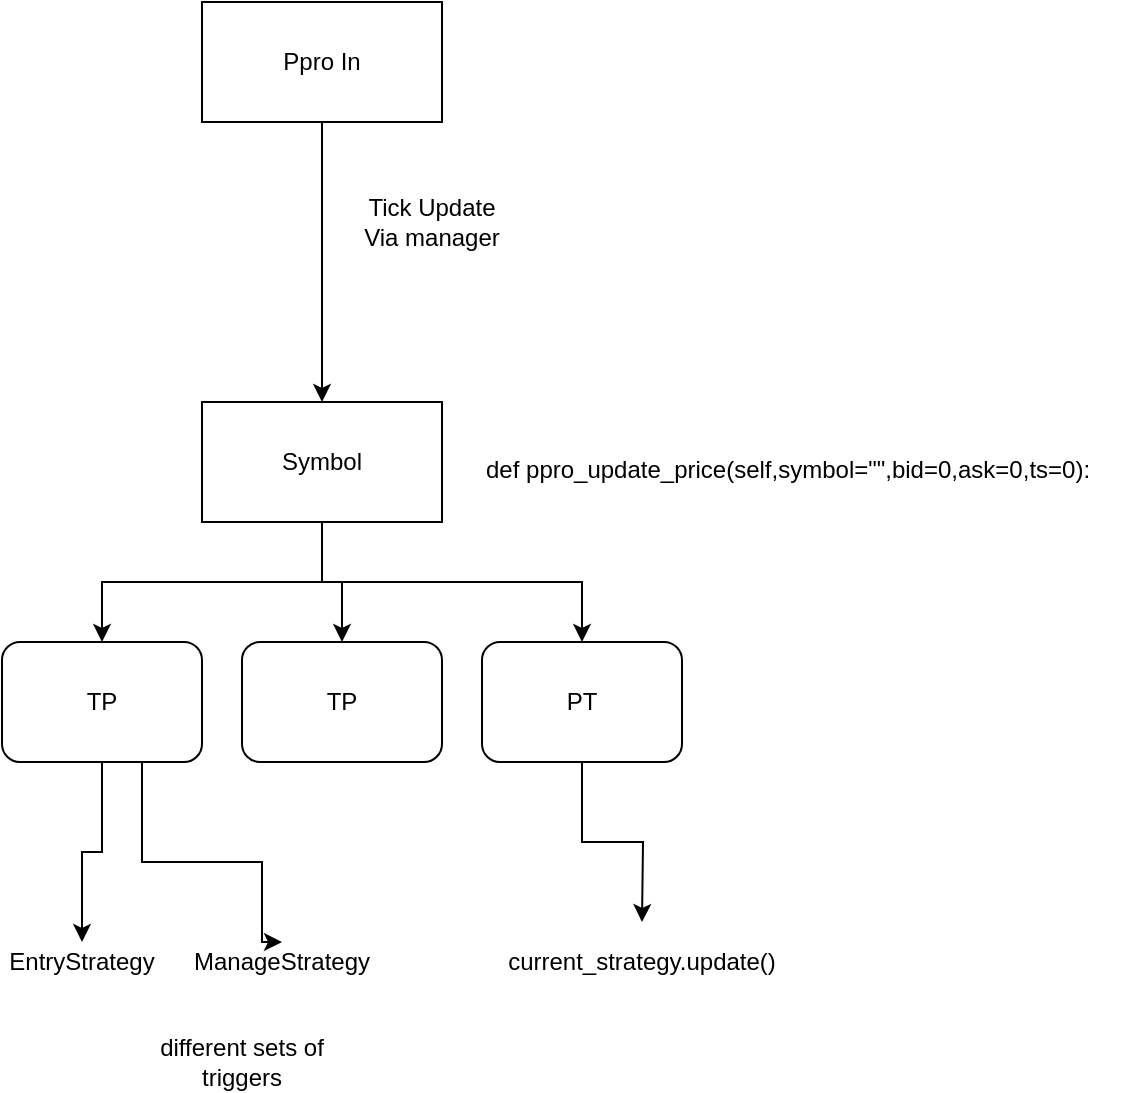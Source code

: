 <mxfile version="14.4.3" type="device"><diagram id="OOPaJns5nqjkWUwmbkkO" name="Page-1"><mxGraphModel dx="1086" dy="806" grid="1" gridSize="10" guides="1" tooltips="1" connect="1" arrows="1" fold="1" page="1" pageScale="1" pageWidth="850" pageHeight="1100" math="0" shadow="0"><root><mxCell id="0"/><mxCell id="1" parent="0"/><mxCell id="cRCR17VZQok-Ui-AJzPm-2" style="edgeStyle=orthogonalEdgeStyle;rounded=0;orthogonalLoop=1;jettySize=auto;html=1;entryX=0.5;entryY=0;entryDx=0;entryDy=0;" edge="1" parent="1" source="cRCR17VZQok-Ui-AJzPm-1" target="cRCR17VZQok-Ui-AJzPm-4"><mxGeometry relative="1" as="geometry"><mxPoint x="160" y="230" as="targetPoint"/></mxGeometry></mxCell><mxCell id="cRCR17VZQok-Ui-AJzPm-1" value="Ppro In" style="rounded=0;whiteSpace=wrap;html=1;" vertex="1" parent="1"><mxGeometry x="100" y="50" width="120" height="60" as="geometry"/></mxCell><mxCell id="cRCR17VZQok-Ui-AJzPm-3" value="Tick Update&lt;br&gt;Via manager" style="text;html=1;strokeColor=none;fillColor=none;align=center;verticalAlign=middle;whiteSpace=wrap;rounded=0;" vertex="1" parent="1"><mxGeometry x="180" y="150" width="70" height="20" as="geometry"/></mxCell><mxCell id="cRCR17VZQok-Ui-AJzPm-8" style="edgeStyle=orthogonalEdgeStyle;rounded=0;orthogonalLoop=1;jettySize=auto;html=1;" edge="1" parent="1" source="cRCR17VZQok-Ui-AJzPm-4" target="cRCR17VZQok-Ui-AJzPm-5"><mxGeometry relative="1" as="geometry"/></mxCell><mxCell id="cRCR17VZQok-Ui-AJzPm-9" style="edgeStyle=orthogonalEdgeStyle;rounded=0;orthogonalLoop=1;jettySize=auto;html=1;entryX=0.5;entryY=0;entryDx=0;entryDy=0;" edge="1" parent="1" source="cRCR17VZQok-Ui-AJzPm-4" target="cRCR17VZQok-Ui-AJzPm-6"><mxGeometry relative="1" as="geometry"/></mxCell><mxCell id="cRCR17VZQok-Ui-AJzPm-10" style="edgeStyle=orthogonalEdgeStyle;rounded=0;orthogonalLoop=1;jettySize=auto;html=1;" edge="1" parent="1" source="cRCR17VZQok-Ui-AJzPm-4" target="cRCR17VZQok-Ui-AJzPm-7"><mxGeometry relative="1" as="geometry"><Array as="points"><mxPoint x="160" y="340"/><mxPoint x="290" y="340"/></Array></mxGeometry></mxCell><mxCell id="cRCR17VZQok-Ui-AJzPm-4" value="Symbol" style="rounded=0;whiteSpace=wrap;html=1;" vertex="1" parent="1"><mxGeometry x="100" y="250" width="120" height="60" as="geometry"/></mxCell><mxCell id="cRCR17VZQok-Ui-AJzPm-13" style="edgeStyle=orthogonalEdgeStyle;rounded=0;orthogonalLoop=1;jettySize=auto;html=1;entryX=0.5;entryY=0;entryDx=0;entryDy=0;" edge="1" parent="1" source="cRCR17VZQok-Ui-AJzPm-5" target="cRCR17VZQok-Ui-AJzPm-12"><mxGeometry relative="1" as="geometry"/></mxCell><mxCell id="cRCR17VZQok-Ui-AJzPm-15" style="edgeStyle=orthogonalEdgeStyle;rounded=0;orthogonalLoop=1;jettySize=auto;html=1;entryX=0.5;entryY=0;entryDx=0;entryDy=0;" edge="1" parent="1" source="cRCR17VZQok-Ui-AJzPm-5" target="cRCR17VZQok-Ui-AJzPm-14"><mxGeometry relative="1" as="geometry"><Array as="points"><mxPoint x="70" y="480"/><mxPoint x="130" y="480"/></Array></mxGeometry></mxCell><mxCell id="cRCR17VZQok-Ui-AJzPm-5" value="TP" style="rounded=1;whiteSpace=wrap;html=1;" vertex="1" parent="1"><mxGeometry y="370" width="100" height="60" as="geometry"/></mxCell><mxCell id="cRCR17VZQok-Ui-AJzPm-6" value="TP" style="rounded=1;whiteSpace=wrap;html=1;" vertex="1" parent="1"><mxGeometry x="120" y="370" width="100" height="60" as="geometry"/></mxCell><mxCell id="cRCR17VZQok-Ui-AJzPm-18" style="edgeStyle=orthogonalEdgeStyle;rounded=0;orthogonalLoop=1;jettySize=auto;html=1;" edge="1" parent="1" source="cRCR17VZQok-Ui-AJzPm-7"><mxGeometry relative="1" as="geometry"><mxPoint x="320" y="510" as="targetPoint"/></mxGeometry></mxCell><mxCell id="cRCR17VZQok-Ui-AJzPm-7" value="PT" style="rounded=1;whiteSpace=wrap;html=1;" vertex="1" parent="1"><mxGeometry x="240" y="370" width="100" height="60" as="geometry"/></mxCell><mxCell id="cRCR17VZQok-Ui-AJzPm-11" value="def ppro_update_price(self,symbol=&quot;&quot;,bid=0,ask=0,ts=0):" style="text;whiteSpace=wrap;html=1;" vertex="1" parent="1"><mxGeometry x="240" y="270" width="330" height="30" as="geometry"/></mxCell><mxCell id="cRCR17VZQok-Ui-AJzPm-12" value="EntryStrategy" style="text;html=1;strokeColor=none;fillColor=none;align=center;verticalAlign=middle;whiteSpace=wrap;rounded=0;" vertex="1" parent="1"><mxGeometry x="20" y="520" width="40" height="20" as="geometry"/></mxCell><mxCell id="cRCR17VZQok-Ui-AJzPm-14" value="ManageStrategy" style="text;html=1;strokeColor=none;fillColor=none;align=center;verticalAlign=middle;whiteSpace=wrap;rounded=0;" vertex="1" parent="1"><mxGeometry x="120" y="520" width="40" height="20" as="geometry"/></mxCell><mxCell id="cRCR17VZQok-Ui-AJzPm-16" value="different sets of triggers" style="text;html=1;strokeColor=none;fillColor=none;align=center;verticalAlign=middle;whiteSpace=wrap;rounded=0;" vertex="1" parent="1"><mxGeometry x="60" y="570" width="120" height="20" as="geometry"/></mxCell><mxCell id="cRCR17VZQok-Ui-AJzPm-17" value="current_strategy.update()" style="text;html=1;strokeColor=none;fillColor=none;align=center;verticalAlign=middle;whiteSpace=wrap;rounded=0;" vertex="1" parent="1"><mxGeometry x="300" y="520" width="40" height="20" as="geometry"/></mxCell></root></mxGraphModel></diagram></mxfile>